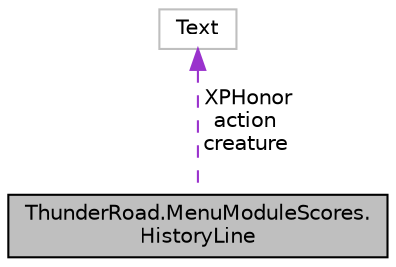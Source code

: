 digraph "ThunderRoad.MenuModuleScores.HistoryLine"
{
 // LATEX_PDF_SIZE
  edge [fontname="Helvetica",fontsize="10",labelfontname="Helvetica",labelfontsize="10"];
  node [fontname="Helvetica",fontsize="10",shape=record];
  Node1 [label="ThunderRoad.MenuModuleScores.\lHistoryLine",height=0.2,width=0.4,color="black", fillcolor="grey75", style="filled", fontcolor="black",tooltip="Class HistoryLine."];
  Node2 -> Node1 [dir="back",color="darkorchid3",fontsize="10",style="dashed",label=" XPHonor\naction\ncreature" ,fontname="Helvetica"];
  Node2 [label="Text",height=0.2,width=0.4,color="grey75", fillcolor="white", style="filled",tooltip=" "];
}
